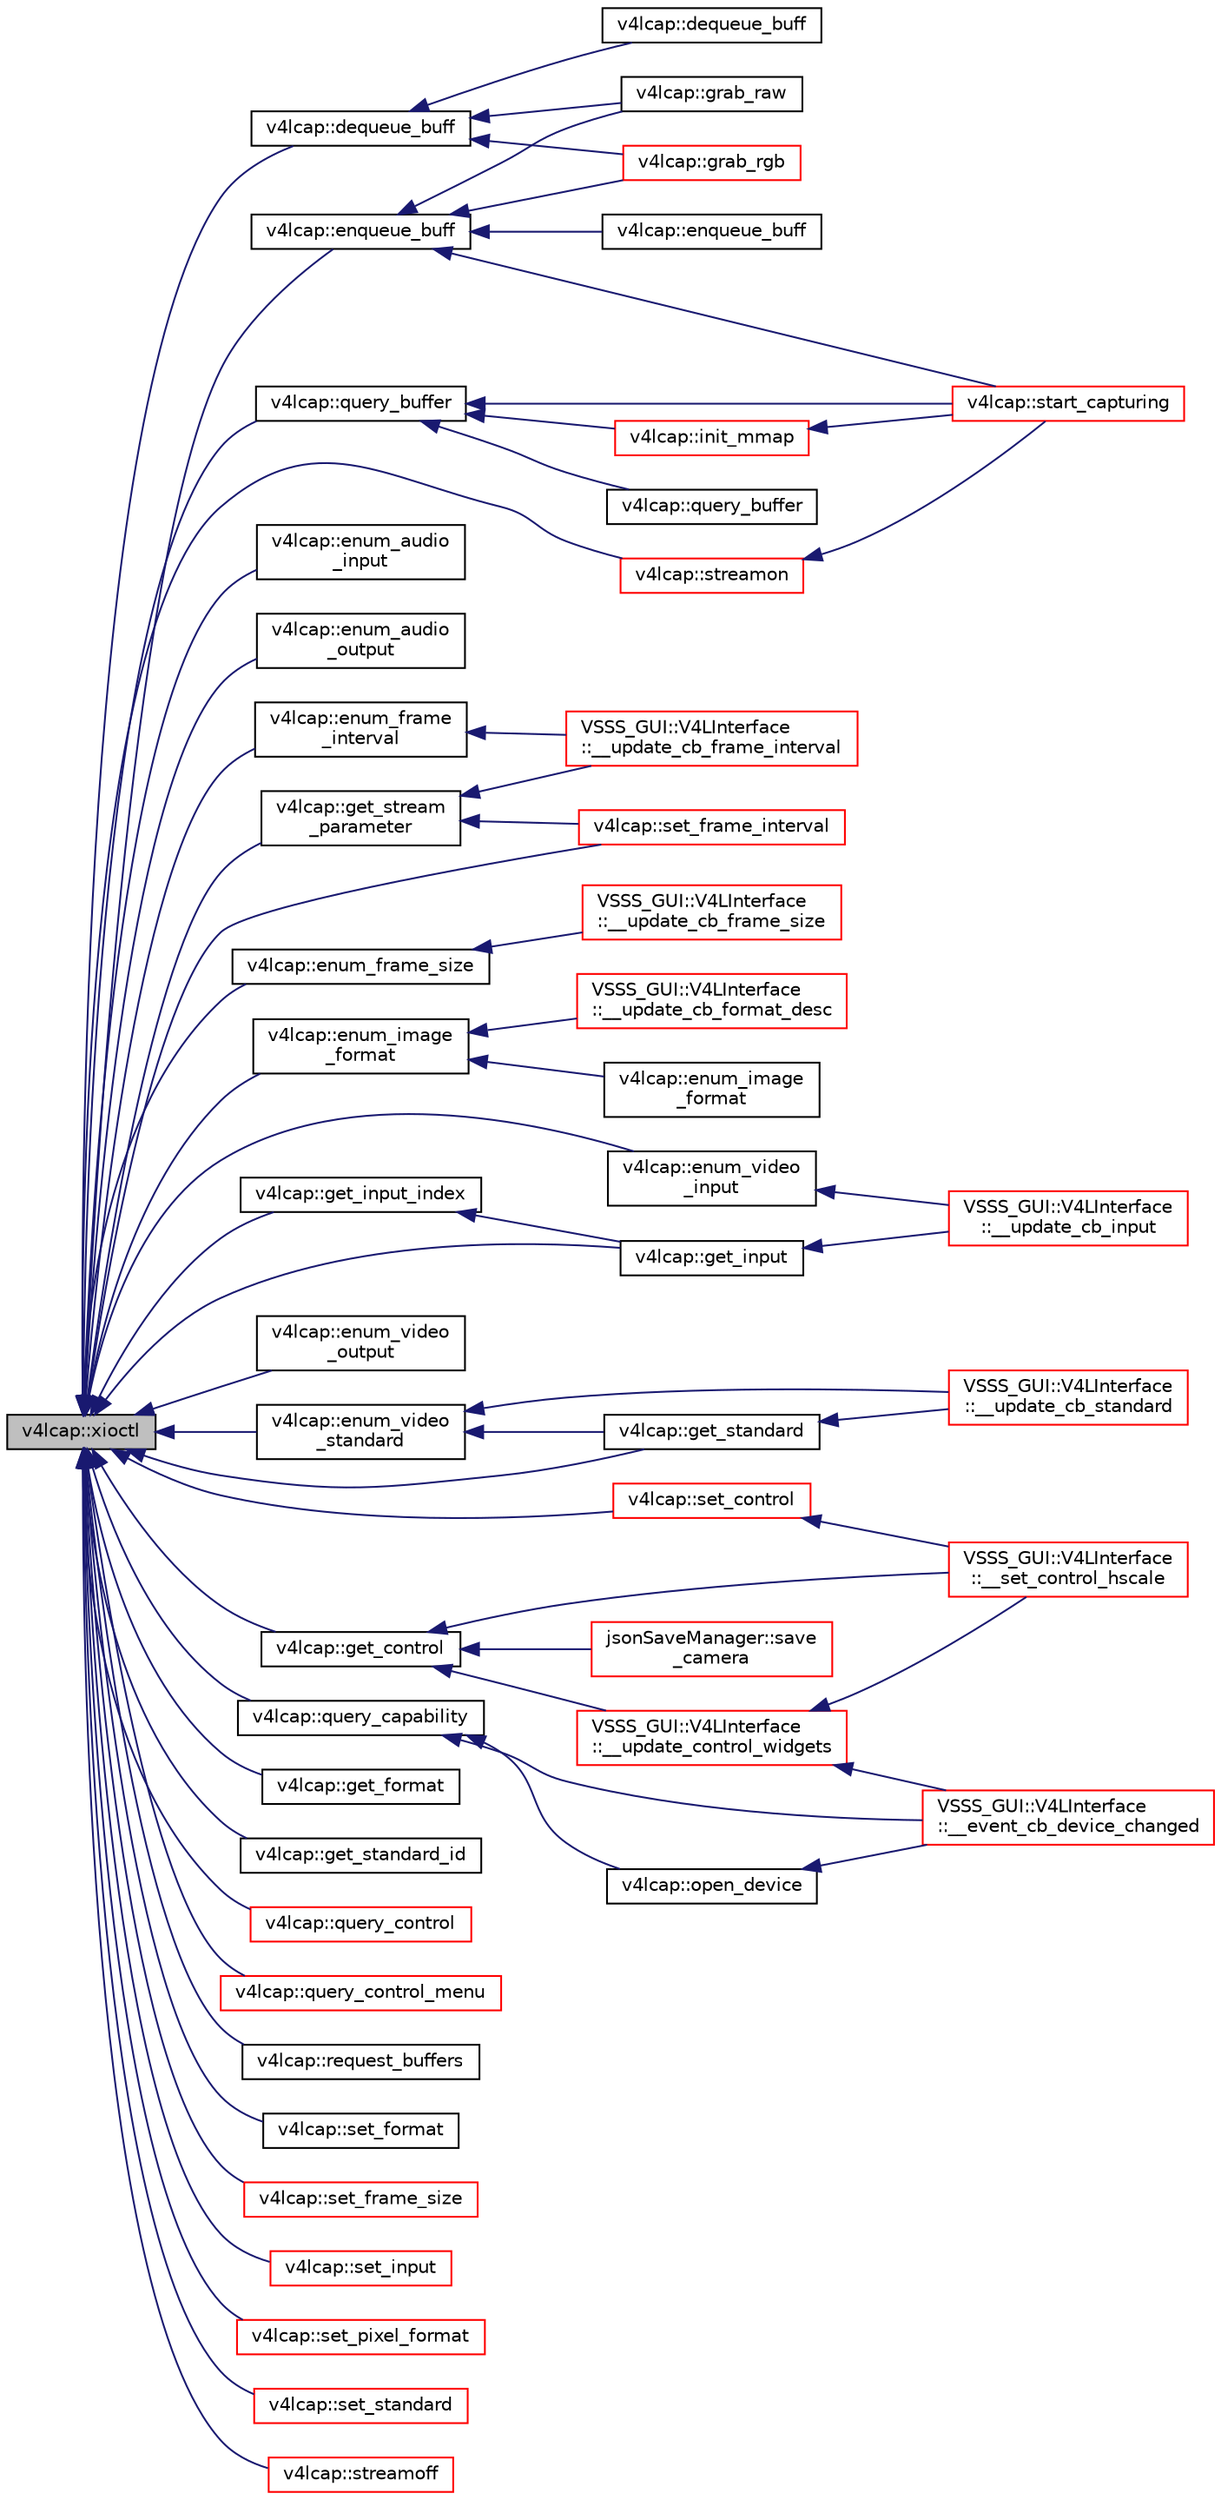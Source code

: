 digraph "v4lcap::xioctl"
{
 // INTERACTIVE_SVG=YES
  edge [fontname="Helvetica",fontsize="10",labelfontname="Helvetica",labelfontsize="10"];
  node [fontname="Helvetica",fontsize="10",shape=record];
  rankdir="LR";
  Node481 [label="v4lcap::xioctl",height=0.2,width=0.4,color="black", fillcolor="grey75", style="filled", fontcolor="black"];
  Node481 -> Node482 [dir="back",color="midnightblue",fontsize="10",style="solid",fontname="Helvetica"];
  Node482 [label="v4lcap::dequeue_buff",height=0.2,width=0.4,color="black", fillcolor="white", style="filled",URL="$classv4lcap.html#a73678c131c1ac6c555be3ea125be08da",tooltip="Dequeue buffers allocated. "];
  Node482 -> Node483 [dir="back",color="midnightblue",fontsize="10",style="solid",fontname="Helvetica"];
  Node483 [label="v4lcap::dequeue_buff",height=0.2,width=0.4,color="black", fillcolor="white", style="filled",URL="$classv4lcap.html#a8968da9e151ee6048cb179e62d3b088f"];
  Node482 -> Node484 [dir="back",color="midnightblue",fontsize="10",style="solid",fontname="Helvetica"];
  Node484 [label="v4lcap::grab_raw",height=0.2,width=0.4,color="black", fillcolor="white", style="filled",URL="$classv4lcap.html#a2974ed334916901ebfd9a59aed2428e8"];
  Node482 -> Node485 [dir="back",color="midnightblue",fontsize="10",style="solid",fontname="Helvetica"];
  Node485 [label="v4lcap::grab_rgb",height=0.2,width=0.4,color="red", fillcolor="white", style="filled",URL="$classv4lcap.html#a4ef7f2a17a32f5b89bf9ddce123a3b52"];
  Node481 -> Node490 [dir="back",color="midnightblue",fontsize="10",style="solid",fontname="Helvetica"];
  Node490 [label="v4lcap::enqueue_buff",height=0.2,width=0.4,color="black", fillcolor="white", style="filled",URL="$classv4lcap.html#a61dcacb5bb57a9f8c72d6942f46e9ddc",tooltip="Enqueue requested buffers and set capture params. "];
  Node490 -> Node491 [dir="back",color="midnightblue",fontsize="10",style="solid",fontname="Helvetica"];
  Node491 [label="v4lcap::enqueue_buff",height=0.2,width=0.4,color="black", fillcolor="white", style="filled",URL="$classv4lcap.html#acf3b811bf1d1db9842fef40e930813d7"];
  Node490 -> Node484 [dir="back",color="midnightblue",fontsize="10",style="solid",fontname="Helvetica"];
  Node490 -> Node485 [dir="back",color="midnightblue",fontsize="10",style="solid",fontname="Helvetica"];
  Node490 -> Node492 [dir="back",color="midnightblue",fontsize="10",style="solid",fontname="Helvetica"];
  Node492 [label="v4lcap::start_capturing",height=0.2,width=0.4,color="red", fillcolor="white", style="filled",URL="$classv4lcap.html#a4a7ee51c878ec735c9a24b517c63df16",tooltip="This method starts capturing and streaming from opened device passing memory type and number of buffe..."];
  Node481 -> Node495 [dir="back",color="midnightblue",fontsize="10",style="solid",fontname="Helvetica"];
  Node495 [label="v4lcap::enum_audio\l_input",height=0.2,width=0.4,color="black", fillcolor="white", style="filled",URL="$classv4lcap.html#a717dc56b523519e90853137346b6f7f7",tooltip="Enumerate audio inputs. "];
  Node481 -> Node496 [dir="back",color="midnightblue",fontsize="10",style="solid",fontname="Helvetica"];
  Node496 [label="v4lcap::enum_audio\l_output",height=0.2,width=0.4,color="black", fillcolor="white", style="filled",URL="$classv4lcap.html#a7a34a4f4c08c561059982b727e607bac",tooltip="Enumerate audio outputs. "];
  Node481 -> Node497 [dir="back",color="midnightblue",fontsize="10",style="solid",fontname="Helvetica"];
  Node497 [label="v4lcap::enum_frame\l_interval",height=0.2,width=0.4,color="black", fillcolor="white", style="filled",URL="$classv4lcap.html#af4e34a5583945f2d24dd0cb298b5e191",tooltip="enumerate frame intervals "];
  Node497 -> Node498 [dir="back",color="midnightblue",fontsize="10",style="solid",fontname="Helvetica"];
  Node498 [label="VSSS_GUI::V4LInterface\l::__update_cb_frame_interval",height=0.2,width=0.4,color="red", fillcolor="white", style="filled",URL="$class_v_s_s_s___g_u_i_1_1_v4_l_interface.html#a0eeae871fc38dab3693860f6f391e062"];
  Node481 -> Node506 [dir="back",color="midnightblue",fontsize="10",style="solid",fontname="Helvetica"];
  Node506 [label="v4lcap::enum_frame_size",height=0.2,width=0.4,color="black", fillcolor="white", style="filled",URL="$classv4lcap.html#a6b806d7b2bfce38081f71fe01f380f6f",tooltip="Enumerate frame sizes. "];
  Node506 -> Node507 [dir="back",color="midnightblue",fontsize="10",style="solid",fontname="Helvetica"];
  Node507 [label="VSSS_GUI::V4LInterface\l::__update_cb_frame_size",height=0.2,width=0.4,color="red", fillcolor="white", style="filled",URL="$class_v_s_s_s___g_u_i_1_1_v4_l_interface.html#ab30bca15d7c9ffb5d3e7bc38ad2def25"];
  Node481 -> Node508 [dir="back",color="midnightblue",fontsize="10",style="solid",fontname="Helvetica"];
  Node508 [label="v4lcap::enum_image\l_format",height=0.2,width=0.4,color="black", fillcolor="white", style="filled",URL="$classv4lcap.html#a4f5a8ccdd2a75e9d2f2d4d541fdb84dd",tooltip="Enumerate image formats. "];
  Node508 -> Node509 [dir="back",color="midnightblue",fontsize="10",style="solid",fontname="Helvetica"];
  Node509 [label="VSSS_GUI::V4LInterface\l::__update_cb_format_desc",height=0.2,width=0.4,color="red", fillcolor="white", style="filled",URL="$class_v_s_s_s___g_u_i_1_1_v4_l_interface.html#ad2da97031a8ca5d9e2d99f5a5459c267"];
  Node508 -> Node510 [dir="back",color="midnightblue",fontsize="10",style="solid",fontname="Helvetica"];
  Node510 [label="v4lcap::enum_image\l_format",height=0.2,width=0.4,color="black", fillcolor="white", style="filled",URL="$classv4lcap.html#aafc2292c8ca86a45d42874ed4ca1c467"];
  Node481 -> Node511 [dir="back",color="midnightblue",fontsize="10",style="solid",fontname="Helvetica"];
  Node511 [label="v4lcap::enum_video\l_input",height=0.2,width=0.4,color="black", fillcolor="white", style="filled",URL="$classv4lcap.html#a77a9eda7d80dcf417afd97e6417d900b",tooltip="Enumerate video inputs. "];
  Node511 -> Node512 [dir="back",color="midnightblue",fontsize="10",style="solid",fontname="Helvetica"];
  Node512 [label="VSSS_GUI::V4LInterface\l::__update_cb_input",height=0.2,width=0.4,color="red", fillcolor="white", style="filled",URL="$class_v_s_s_s___g_u_i_1_1_v4_l_interface.html#a33ec32eed4c06634040616c52b588e01"];
  Node481 -> Node513 [dir="back",color="midnightblue",fontsize="10",style="solid",fontname="Helvetica"];
  Node513 [label="v4lcap::enum_video\l_output",height=0.2,width=0.4,color="black", fillcolor="white", style="filled",URL="$classv4lcap.html#aca4167638528670f624a7e8676aeeb84",tooltip="Enumerate video outputs. "];
  Node481 -> Node514 [dir="back",color="midnightblue",fontsize="10",style="solid",fontname="Helvetica"];
  Node514 [label="v4lcap::enum_video\l_standard",height=0.2,width=0.4,color="black", fillcolor="white", style="filled",URL="$classv4lcap.html#a236476c3f736c1870a63ed79f4c1d5a9",tooltip="Enumerate supported video. "];
  Node514 -> Node515 [dir="back",color="midnightblue",fontsize="10",style="solid",fontname="Helvetica"];
  Node515 [label="VSSS_GUI::V4LInterface\l::__update_cb_standard",height=0.2,width=0.4,color="red", fillcolor="white", style="filled",URL="$class_v_s_s_s___g_u_i_1_1_v4_l_interface.html#a0decb6d5b23790bf902f9d202d727235"];
  Node514 -> Node516 [dir="back",color="midnightblue",fontsize="10",style="solid",fontname="Helvetica"];
  Node516 [label="v4lcap::get_standard",height=0.2,width=0.4,color="black", fillcolor="white", style="filled",URL="$classv4lcap.html#ad3ae859cc6d6d99146619ba550514aab",tooltip="Get the standard object. "];
  Node516 -> Node515 [dir="back",color="midnightblue",fontsize="10",style="solid",fontname="Helvetica"];
  Node481 -> Node517 [dir="back",color="midnightblue",fontsize="10",style="solid",fontname="Helvetica"];
  Node517 [label="v4lcap::get_control",height=0.2,width=0.4,color="black", fillcolor="white", style="filled",URL="$classv4lcap.html#affd6d918400a56e165d7a3e4fab8bdae",tooltip="Get the control object. "];
  Node517 -> Node518 [dir="back",color="midnightblue",fontsize="10",style="solid",fontname="Helvetica"];
  Node518 [label="VSSS_GUI::V4LInterface\l::__set_control_hscale",height=0.2,width=0.4,color="red", fillcolor="white", style="filled",URL="$class_v_s_s_s___g_u_i_1_1_v4_l_interface.html#aa14a838434102fd12d5d0ffbc242e753"];
  Node517 -> Node520 [dir="back",color="midnightblue",fontsize="10",style="solid",fontname="Helvetica"];
  Node520 [label="VSSS_GUI::V4LInterface\l::__update_control_widgets",height=0.2,width=0.4,color="red", fillcolor="white", style="filled",URL="$class_v_s_s_s___g_u_i_1_1_v4_l_interface.html#afbb5daccfdce20180578025c108ef65b"];
  Node520 -> Node500 [dir="back",color="midnightblue",fontsize="10",style="solid",fontname="Helvetica"];
  Node500 [label="VSSS_GUI::V4LInterface\l::__event_cb_device_changed",height=0.2,width=0.4,color="red", fillcolor="white", style="filled",URL="$class_v_s_s_s___g_u_i_1_1_v4_l_interface.html#af38c88f726a7ff9fab089ab9ed20c03c",tooltip="Event triggered when a new device is selected in Device combobox. "];
  Node520 -> Node518 [dir="back",color="midnightblue",fontsize="10",style="solid",fontname="Helvetica"];
  Node517 -> Node526 [dir="back",color="midnightblue",fontsize="10",style="solid",fontname="Helvetica"];
  Node526 [label="jsonSaveManager::save\l_camera",height=0.2,width=0.4,color="red", fillcolor="white", style="filled",URL="$classjson_save_manager.html#a437ba67544a0115bf0242c85b92018b3",tooltip="Save camera configurations from interface to our JSON object. "];
  Node481 -> Node530 [dir="back",color="midnightblue",fontsize="10",style="solid",fontname="Helvetica"];
  Node530 [label="v4lcap::get_format",height=0.2,width=0.4,color="black", fillcolor="white", style="filled",URL="$classv4lcap.html#a1964262e616b7624fdef18d54ea211e4"];
  Node481 -> Node531 [dir="back",color="midnightblue",fontsize="10",style="solid",fontname="Helvetica"];
  Node531 [label="v4lcap::get_input",height=0.2,width=0.4,color="black", fillcolor="white", style="filled",URL="$classv4lcap.html#a11e01d9043a7cb3537a772cc3a5bacb5",tooltip="Get the input object. "];
  Node531 -> Node512 [dir="back",color="midnightblue",fontsize="10",style="solid",fontname="Helvetica"];
  Node481 -> Node532 [dir="back",color="midnightblue",fontsize="10",style="solid",fontname="Helvetica"];
  Node532 [label="v4lcap::get_input_index",height=0.2,width=0.4,color="black", fillcolor="white", style="filled",URL="$classv4lcap.html#ad6cf8417903c40e86a087a236cd39337",tooltip="Get the input index object. "];
  Node532 -> Node531 [dir="back",color="midnightblue",fontsize="10",style="solid",fontname="Helvetica"];
  Node481 -> Node516 [dir="back",color="midnightblue",fontsize="10",style="solid",fontname="Helvetica"];
  Node481 -> Node533 [dir="back",color="midnightblue",fontsize="10",style="solid",fontname="Helvetica"];
  Node533 [label="v4lcap::get_standard_id",height=0.2,width=0.4,color="black", fillcolor="white", style="filled",URL="$classv4lcap.html#a3db79824d21927b3057c87d19e873498",tooltip="Get the standard id object. "];
  Node481 -> Node534 [dir="back",color="midnightblue",fontsize="10",style="solid",fontname="Helvetica"];
  Node534 [label="v4lcap::get_stream\l_parameter",height=0.2,width=0.4,color="black", fillcolor="white", style="filled",URL="$classv4lcap.html#a067a6b97d6c4d3ea83454132f1d3c87e",tooltip="Get the stream parameter object. "];
  Node534 -> Node498 [dir="back",color="midnightblue",fontsize="10",style="solid",fontname="Helvetica"];
  Node534 -> Node535 [dir="back",color="midnightblue",fontsize="10",style="solid",fontname="Helvetica"];
  Node535 [label="v4lcap::set_frame_interval",height=0.2,width=0.4,color="red", fillcolor="white", style="filled",URL="$classv4lcap.html#a698e7d4dcefeda932ecbab7bfccdc491",tooltip="Set the frame interval object. "];
  Node481 -> Node536 [dir="back",color="midnightblue",fontsize="10",style="solid",fontname="Helvetica"];
  Node536 [label="v4lcap::query_buffer",height=0.2,width=0.4,color="black", fillcolor="white", style="filled",URL="$classv4lcap.html#a238573a18b367ebc812a49f4f1917012",tooltip="Query buffers to camera. "];
  Node536 -> Node537 [dir="back",color="midnightblue",fontsize="10",style="solid",fontname="Helvetica"];
  Node537 [label="v4lcap::init_mmap",height=0.2,width=0.4,color="red", fillcolor="white", style="filled",URL="$classv4lcap.html#a04f75c0a68f0e8547925906a488bb50d",tooltip="This method requests buffers from host system to allocate streaming from camera. "];
  Node537 -> Node492 [dir="back",color="midnightblue",fontsize="10",style="solid",fontname="Helvetica"];
  Node536 -> Node538 [dir="back",color="midnightblue",fontsize="10",style="solid",fontname="Helvetica"];
  Node538 [label="v4lcap::query_buffer",height=0.2,width=0.4,color="black", fillcolor="white", style="filled",URL="$classv4lcap.html#a6e853d36a5e4c7959f36cc0669389c4a"];
  Node536 -> Node492 [dir="back",color="midnightblue",fontsize="10",style="solid",fontname="Helvetica"];
  Node481 -> Node539 [dir="back",color="midnightblue",fontsize="10",style="solid",fontname="Helvetica"];
  Node539 [label="v4lcap::query_capability",height=0.2,width=0.4,color="black", fillcolor="white", style="filled",URL="$classv4lcap.html#aff4ca1e9742c8659582810529b8c9a2c",tooltip="Verify query lenght capability. "];
  Node539 -> Node500 [dir="back",color="midnightblue",fontsize="10",style="solid",fontname="Helvetica"];
  Node539 -> Node540 [dir="back",color="midnightblue",fontsize="10",style="solid",fontname="Helvetica"];
  Node540 [label="v4lcap::open_device",height=0.2,width=0.4,color="black", fillcolor="white", style="filled",URL="$classv4lcap.html#a1404aae893a64a8e8859d822a4dfb273",tooltip="By getting device name and emulated format, this method open the connection to the camera..."];
  Node540 -> Node500 [dir="back",color="midnightblue",fontsize="10",style="solid",fontname="Helvetica"];
  Node481 -> Node541 [dir="back",color="midnightblue",fontsize="10",style="solid",fontname="Helvetica"];
  Node541 [label="v4lcap::query_control",height=0.2,width=0.4,color="red", fillcolor="white", style="filled",URL="$classv4lcap.html#acede842207240d9eb3b4a8d99ff32fc4",tooltip="Query control options. "];
  Node481 -> Node546 [dir="back",color="midnightblue",fontsize="10",style="solid",fontname="Helvetica"];
  Node546 [label="v4lcap::query_control_menu",height=0.2,width=0.4,color="red", fillcolor="white", style="filled",URL="$classv4lcap.html#aa23f5ba6c1828dc3af8258d8a33b95e4",tooltip="Query control menu. "];
  Node481 -> Node548 [dir="back",color="midnightblue",fontsize="10",style="solid",fontname="Helvetica"];
  Node548 [label="v4lcap::request_buffers",height=0.2,width=0.4,color="black", fillcolor="white", style="filled",URL="$classv4lcap.html#a84e43b6054a1d84002c1d060aef1bf84"];
  Node481 -> Node549 [dir="back",color="midnightblue",fontsize="10",style="solid",fontname="Helvetica"];
  Node549 [label="v4lcap::set_control",height=0.2,width=0.4,color="red", fillcolor="white", style="filled",URL="$classv4lcap.html#a863a15d2d66cc0b7367dcc9cba64e0bd",tooltip="Set the control object. "];
  Node549 -> Node518 [dir="back",color="midnightblue",fontsize="10",style="solid",fontname="Helvetica"];
  Node481 -> Node552 [dir="back",color="midnightblue",fontsize="10",style="solid",fontname="Helvetica"];
  Node552 [label="v4lcap::set_format",height=0.2,width=0.4,color="black", fillcolor="white", style="filled",URL="$classv4lcap.html#aedf12169721a174af1c2eea5244ff5d7"];
  Node481 -> Node535 [dir="back",color="midnightblue",fontsize="10",style="solid",fontname="Helvetica"];
  Node481 -> Node553 [dir="back",color="midnightblue",fontsize="10",style="solid",fontname="Helvetica"];
  Node553 [label="v4lcap::set_frame_size",height=0.2,width=0.4,color="red", fillcolor="white", style="filled",URL="$classv4lcap.html#a6ad01c926c3162e858e030c8525cb94b",tooltip="Set the frame size object. "];
  Node481 -> Node554 [dir="back",color="midnightblue",fontsize="10",style="solid",fontname="Helvetica"];
  Node554 [label="v4lcap::set_input",height=0.2,width=0.4,color="red", fillcolor="white", style="filled",URL="$classv4lcap.html#ab3496376778bd0acacacef396fcd6387",tooltip="Set the input object. "];
  Node481 -> Node555 [dir="back",color="midnightblue",fontsize="10",style="solid",fontname="Helvetica"];
  Node555 [label="v4lcap::set_pixel_format",height=0.2,width=0.4,color="red", fillcolor="white", style="filled",URL="$classv4lcap.html#a7da8705c4a542bb1118f74435957c471",tooltip="Set the pixel format object. "];
  Node481 -> Node556 [dir="back",color="midnightblue",fontsize="10",style="solid",fontname="Helvetica"];
  Node556 [label="v4lcap::set_standard",height=0.2,width=0.4,color="red", fillcolor="white", style="filled",URL="$classv4lcap.html#a5ce097aed8f4d0aee209e0c78924812d",tooltip="Set the standard object. "];
  Node481 -> Node557 [dir="back",color="midnightblue",fontsize="10",style="solid",fontname="Helvetica"];
  Node557 [label="v4lcap::streamoff",height=0.2,width=0.4,color="red", fillcolor="white", style="filled",URL="$classv4lcap.html#ae15aa5107e993df45eb358a842d97e55",tooltip="Query stream to terminate. "];
  Node481 -> Node562 [dir="back",color="midnightblue",fontsize="10",style="solid",fontname="Helvetica"];
  Node562 [label="v4lcap::streamon",height=0.2,width=0.4,color="red", fillcolor="white", style="filled",URL="$classv4lcap.html#abb1f77b86c0368cd40dab1fb8d4a2565",tooltip="Query stream to initiate. "];
  Node562 -> Node492 [dir="back",color="midnightblue",fontsize="10",style="solid",fontname="Helvetica"];
}
